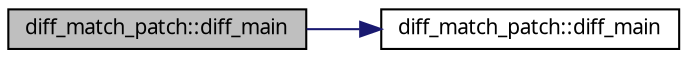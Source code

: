 digraph G
{
  edge [fontname="FreeSans.ttf",fontsize="10",labelfontname="FreeSans.ttf",labelfontsize="10"];
  node [fontname="FreeSans.ttf",fontsize="10",shape=record];
  rankdir=LR;
  Node1 [label="diff_match_patch::diff_main",height=0.2,width=0.4,color="black", fillcolor="grey75", style="filled" fontcolor="black"];
  Node1 -> Node2 [color="midnightblue",fontsize="10",style="solid"];
  Node2 [label="diff_match_patch::diff_main",height=0.2,width=0.4,color="black", fillcolor="white", style="filled",URL="$classdiff__match__patch.html#a82fe78383b2fddf542fe83e057252e53"];
}
